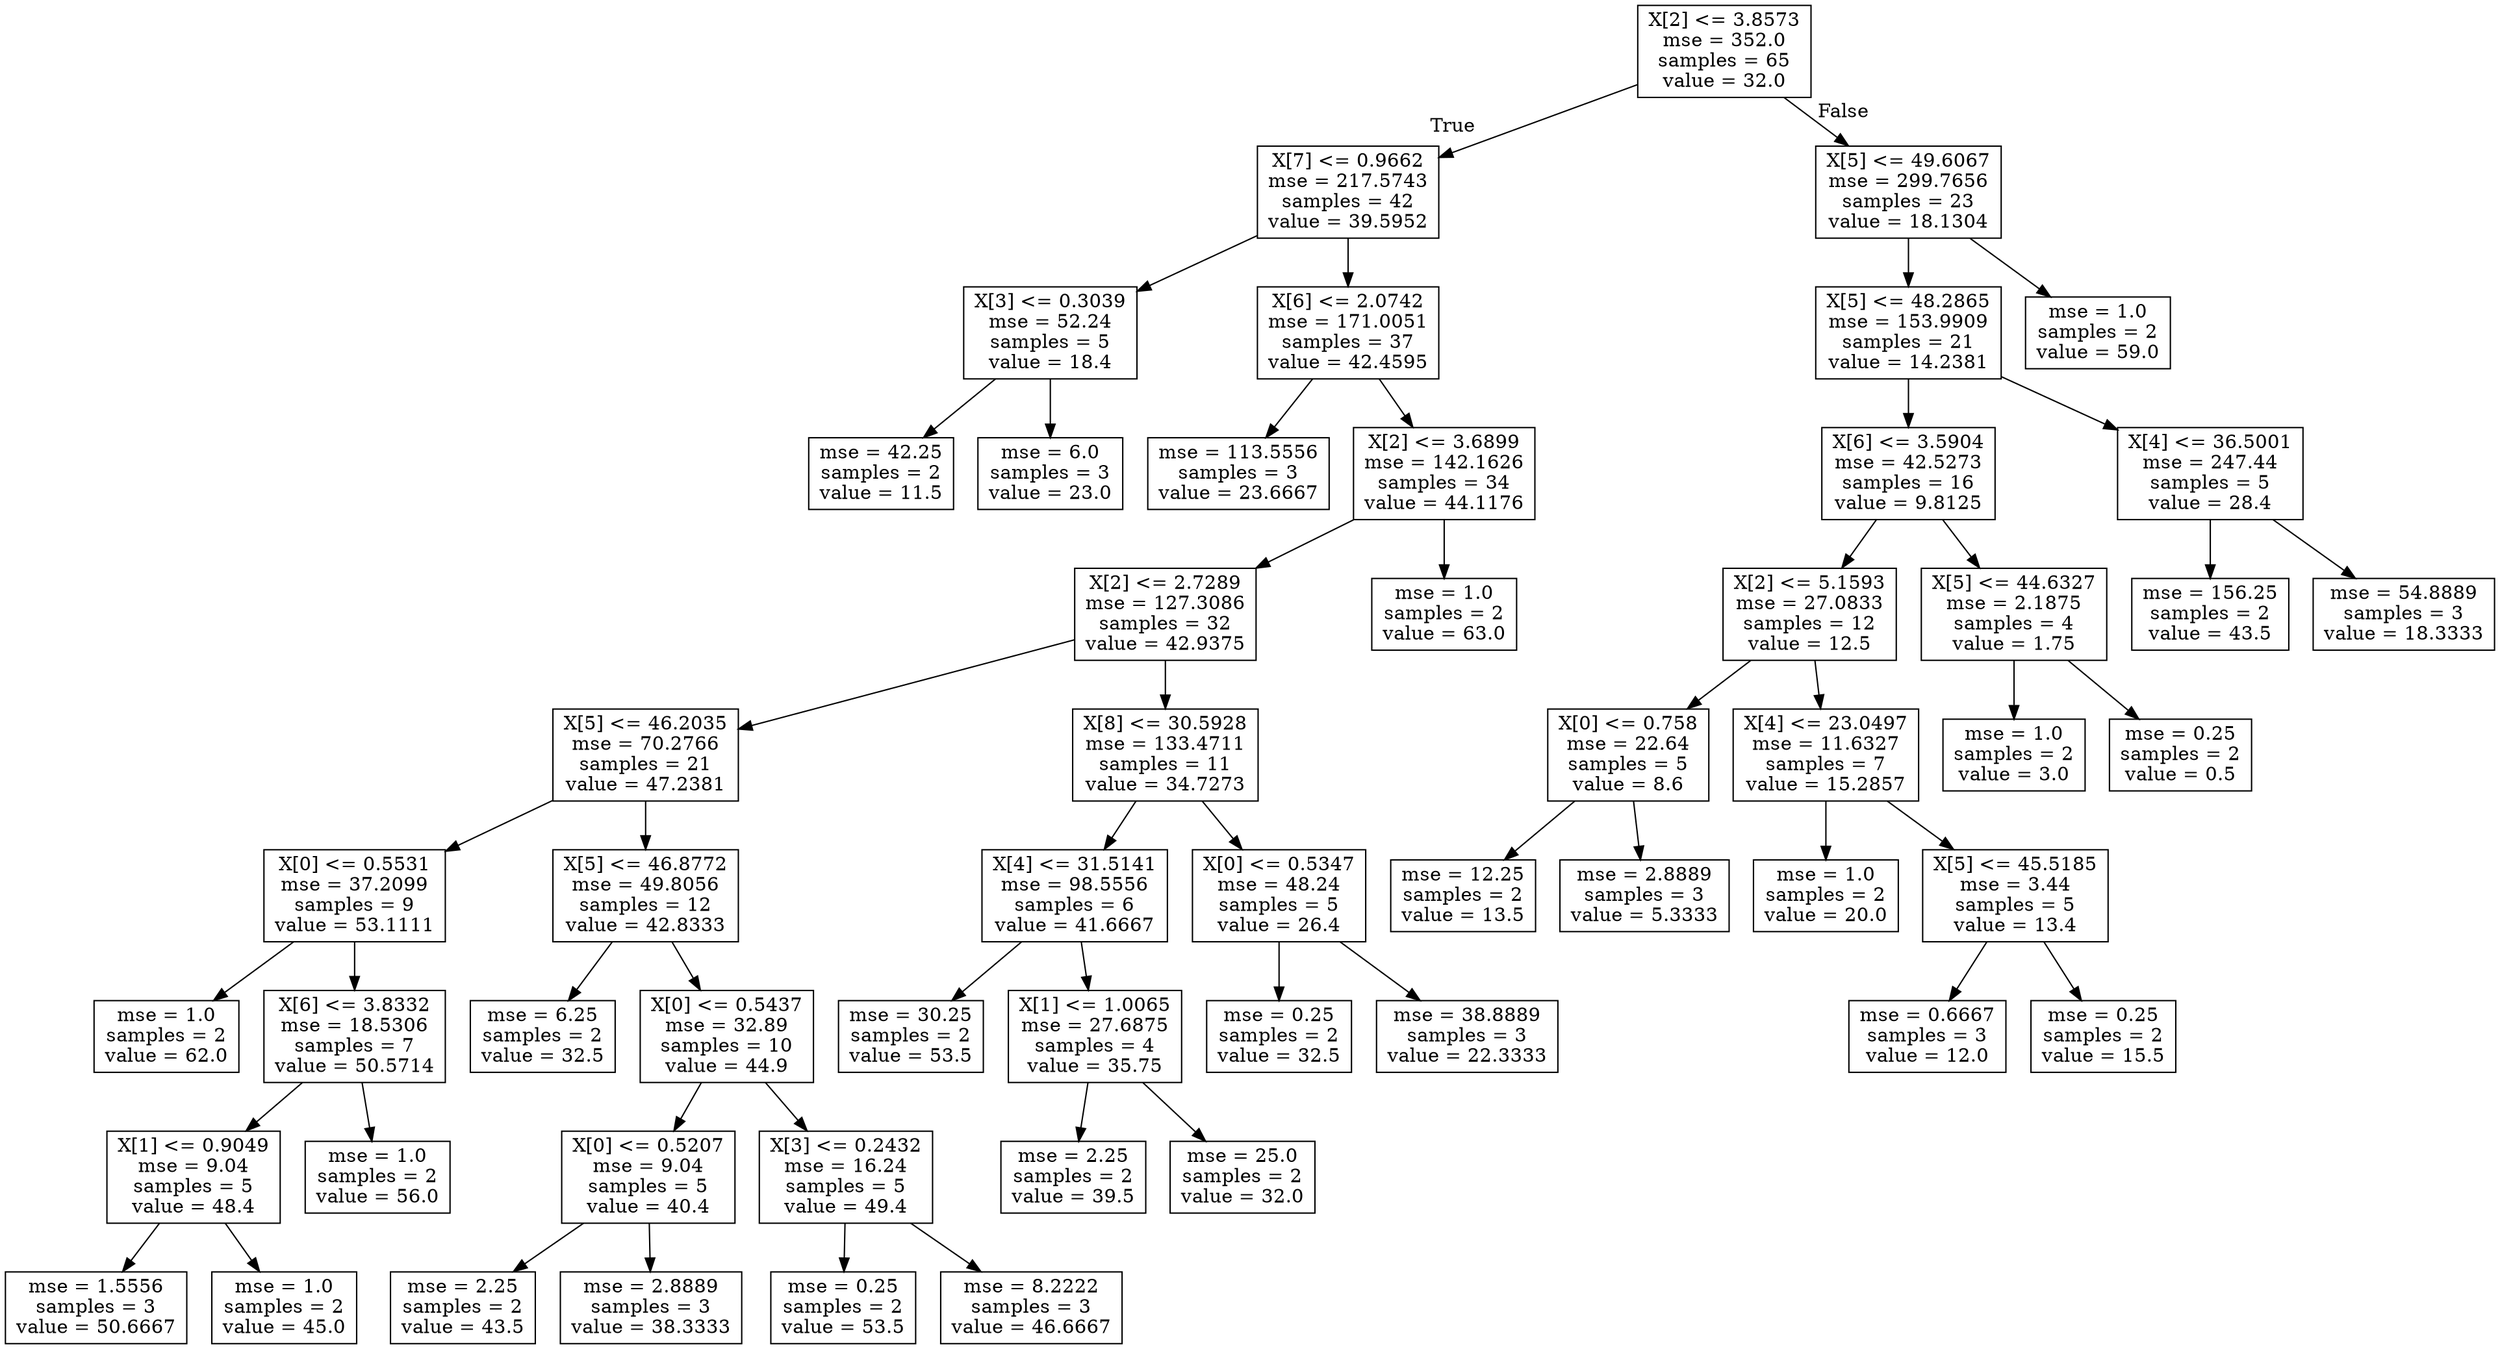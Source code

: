 digraph Tree {
node [shape=box] ;
0 [label="X[2] <= 3.8573\nmse = 352.0\nsamples = 65\nvalue = 32.0"] ;
1 [label="X[7] <= 0.9662\nmse = 217.5743\nsamples = 42\nvalue = 39.5952"] ;
0 -> 1 [labeldistance=2.5, labelangle=45, headlabel="True"] ;
2 [label="X[3] <= 0.3039\nmse = 52.24\nsamples = 5\nvalue = 18.4"] ;
1 -> 2 ;
3 [label="mse = 42.25\nsamples = 2\nvalue = 11.5"] ;
2 -> 3 ;
4 [label="mse = 6.0\nsamples = 3\nvalue = 23.0"] ;
2 -> 4 ;
5 [label="X[6] <= 2.0742\nmse = 171.0051\nsamples = 37\nvalue = 42.4595"] ;
1 -> 5 ;
6 [label="mse = 113.5556\nsamples = 3\nvalue = 23.6667"] ;
5 -> 6 ;
7 [label="X[2] <= 3.6899\nmse = 142.1626\nsamples = 34\nvalue = 44.1176"] ;
5 -> 7 ;
8 [label="X[2] <= 2.7289\nmse = 127.3086\nsamples = 32\nvalue = 42.9375"] ;
7 -> 8 ;
9 [label="X[5] <= 46.2035\nmse = 70.2766\nsamples = 21\nvalue = 47.2381"] ;
8 -> 9 ;
10 [label="X[0] <= 0.5531\nmse = 37.2099\nsamples = 9\nvalue = 53.1111"] ;
9 -> 10 ;
11 [label="mse = 1.0\nsamples = 2\nvalue = 62.0"] ;
10 -> 11 ;
12 [label="X[6] <= 3.8332\nmse = 18.5306\nsamples = 7\nvalue = 50.5714"] ;
10 -> 12 ;
13 [label="X[1] <= 0.9049\nmse = 9.04\nsamples = 5\nvalue = 48.4"] ;
12 -> 13 ;
14 [label="mse = 1.5556\nsamples = 3\nvalue = 50.6667"] ;
13 -> 14 ;
15 [label="mse = 1.0\nsamples = 2\nvalue = 45.0"] ;
13 -> 15 ;
16 [label="mse = 1.0\nsamples = 2\nvalue = 56.0"] ;
12 -> 16 ;
17 [label="X[5] <= 46.8772\nmse = 49.8056\nsamples = 12\nvalue = 42.8333"] ;
9 -> 17 ;
18 [label="mse = 6.25\nsamples = 2\nvalue = 32.5"] ;
17 -> 18 ;
19 [label="X[0] <= 0.5437\nmse = 32.89\nsamples = 10\nvalue = 44.9"] ;
17 -> 19 ;
20 [label="X[0] <= 0.5207\nmse = 9.04\nsamples = 5\nvalue = 40.4"] ;
19 -> 20 ;
21 [label="mse = 2.25\nsamples = 2\nvalue = 43.5"] ;
20 -> 21 ;
22 [label="mse = 2.8889\nsamples = 3\nvalue = 38.3333"] ;
20 -> 22 ;
23 [label="X[3] <= 0.2432\nmse = 16.24\nsamples = 5\nvalue = 49.4"] ;
19 -> 23 ;
24 [label="mse = 0.25\nsamples = 2\nvalue = 53.5"] ;
23 -> 24 ;
25 [label="mse = 8.2222\nsamples = 3\nvalue = 46.6667"] ;
23 -> 25 ;
26 [label="X[8] <= 30.5928\nmse = 133.4711\nsamples = 11\nvalue = 34.7273"] ;
8 -> 26 ;
27 [label="X[4] <= 31.5141\nmse = 98.5556\nsamples = 6\nvalue = 41.6667"] ;
26 -> 27 ;
28 [label="mse = 30.25\nsamples = 2\nvalue = 53.5"] ;
27 -> 28 ;
29 [label="X[1] <= 1.0065\nmse = 27.6875\nsamples = 4\nvalue = 35.75"] ;
27 -> 29 ;
30 [label="mse = 2.25\nsamples = 2\nvalue = 39.5"] ;
29 -> 30 ;
31 [label="mse = 25.0\nsamples = 2\nvalue = 32.0"] ;
29 -> 31 ;
32 [label="X[0] <= 0.5347\nmse = 48.24\nsamples = 5\nvalue = 26.4"] ;
26 -> 32 ;
33 [label="mse = 0.25\nsamples = 2\nvalue = 32.5"] ;
32 -> 33 ;
34 [label="mse = 38.8889\nsamples = 3\nvalue = 22.3333"] ;
32 -> 34 ;
35 [label="mse = 1.0\nsamples = 2\nvalue = 63.0"] ;
7 -> 35 ;
36 [label="X[5] <= 49.6067\nmse = 299.7656\nsamples = 23\nvalue = 18.1304"] ;
0 -> 36 [labeldistance=2.5, labelangle=-45, headlabel="False"] ;
37 [label="X[5] <= 48.2865\nmse = 153.9909\nsamples = 21\nvalue = 14.2381"] ;
36 -> 37 ;
38 [label="X[6] <= 3.5904\nmse = 42.5273\nsamples = 16\nvalue = 9.8125"] ;
37 -> 38 ;
39 [label="X[2] <= 5.1593\nmse = 27.0833\nsamples = 12\nvalue = 12.5"] ;
38 -> 39 ;
40 [label="X[0] <= 0.758\nmse = 22.64\nsamples = 5\nvalue = 8.6"] ;
39 -> 40 ;
41 [label="mse = 12.25\nsamples = 2\nvalue = 13.5"] ;
40 -> 41 ;
42 [label="mse = 2.8889\nsamples = 3\nvalue = 5.3333"] ;
40 -> 42 ;
43 [label="X[4] <= 23.0497\nmse = 11.6327\nsamples = 7\nvalue = 15.2857"] ;
39 -> 43 ;
44 [label="mse = 1.0\nsamples = 2\nvalue = 20.0"] ;
43 -> 44 ;
45 [label="X[5] <= 45.5185\nmse = 3.44\nsamples = 5\nvalue = 13.4"] ;
43 -> 45 ;
46 [label="mse = 0.6667\nsamples = 3\nvalue = 12.0"] ;
45 -> 46 ;
47 [label="mse = 0.25\nsamples = 2\nvalue = 15.5"] ;
45 -> 47 ;
48 [label="X[5] <= 44.6327\nmse = 2.1875\nsamples = 4\nvalue = 1.75"] ;
38 -> 48 ;
49 [label="mse = 1.0\nsamples = 2\nvalue = 3.0"] ;
48 -> 49 ;
50 [label="mse = 0.25\nsamples = 2\nvalue = 0.5"] ;
48 -> 50 ;
51 [label="X[4] <= 36.5001\nmse = 247.44\nsamples = 5\nvalue = 28.4"] ;
37 -> 51 ;
52 [label="mse = 156.25\nsamples = 2\nvalue = 43.5"] ;
51 -> 52 ;
53 [label="mse = 54.8889\nsamples = 3\nvalue = 18.3333"] ;
51 -> 53 ;
54 [label="mse = 1.0\nsamples = 2\nvalue = 59.0"] ;
36 -> 54 ;
}